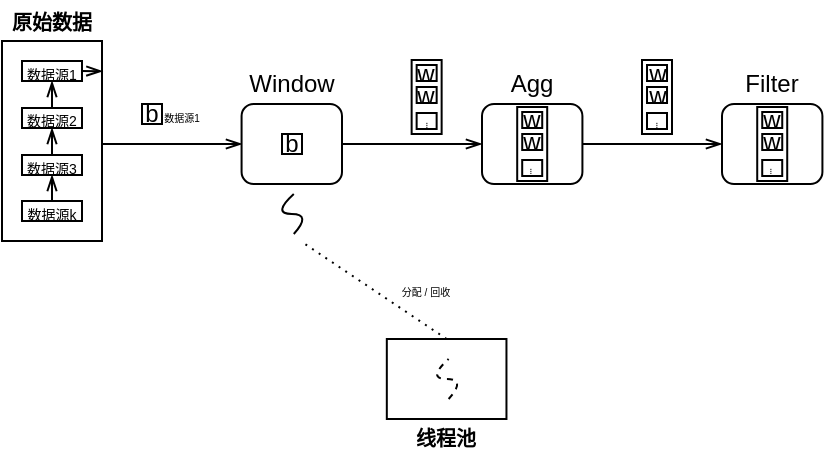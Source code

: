 <mxfile version="16.1.0" type="github">
  <diagram id="yy4K6WKyhYe_ZboL2R0n" name="第 1 页">
    <mxGraphModel dx="677" dy="375" grid="1" gridSize="10" guides="1" tooltips="1" connect="1" arrows="1" fold="1" page="1" pageScale="1" pageWidth="850" pageHeight="1100" math="0" shadow="0">
      <root>
        <mxCell id="0" />
        <mxCell id="1" parent="0" />
        <mxCell id="WE8VuPPP_bmdkz0ns6AH-1" value="" style="rounded=0;whiteSpace=wrap;html=1;fontSize=10;strokeWidth=1;" vertex="1" parent="1">
          <mxGeometry x="40" y="328.5" width="50" height="100" as="geometry" />
        </mxCell>
        <mxCell id="WE8VuPPP_bmdkz0ns6AH-2" value="&lt;font style=&quot;font-size: 7px&quot;&gt;数据源1&lt;/font&gt;" style="rounded=0;whiteSpace=wrap;html=1;fontSize=10;strokeWidth=1;" vertex="1" parent="1">
          <mxGeometry x="50.0" y="338.5" width="30" height="10" as="geometry" />
        </mxCell>
        <mxCell id="WE8VuPPP_bmdkz0ns6AH-3" value="&lt;font style=&quot;font-size: 7px&quot;&gt;数据源2&lt;/font&gt;" style="rounded=0;whiteSpace=wrap;html=1;fontSize=10;strokeWidth=1;" vertex="1" parent="1">
          <mxGeometry x="50" y="362" width="30" height="10" as="geometry" />
        </mxCell>
        <mxCell id="WE8VuPPP_bmdkz0ns6AH-4" value="&lt;font style=&quot;font-size: 7px&quot;&gt;数据源k&lt;/font&gt;" style="rounded=0;whiteSpace=wrap;html=1;fontSize=10;strokeWidth=1;" vertex="1" parent="1">
          <mxGeometry x="50.0" y="408.5" width="30" height="10" as="geometry" />
        </mxCell>
        <mxCell id="WE8VuPPP_bmdkz0ns6AH-5" value="&lt;font style=&quot;font-size: 10px&quot;&gt;&lt;b&gt;原始数据&lt;/b&gt;&lt;/font&gt;" style="text;html=1;strokeColor=none;fillColor=none;align=center;verticalAlign=middle;whiteSpace=wrap;rounded=0;sketch=0;" vertex="1" parent="1">
          <mxGeometry x="40.86" y="308.5" width="48.29" height="20" as="geometry" />
        </mxCell>
        <mxCell id="WE8VuPPP_bmdkz0ns6AH-6" value="&lt;font style=&quot;font-size: 7px&quot;&gt;数据源3&lt;/font&gt;" style="rounded=0;whiteSpace=wrap;html=1;fontSize=10;strokeWidth=1;" vertex="1" parent="1">
          <mxGeometry x="50.0" y="385.5" width="30" height="10" as="geometry" />
        </mxCell>
        <mxCell id="WE8VuPPP_bmdkz0ns6AH-7" value="" style="rounded=0;whiteSpace=wrap;html=1;" vertex="1" parent="1">
          <mxGeometry x="232.41" y="477.5" width="59.82" height="40" as="geometry" />
        </mxCell>
        <mxCell id="WE8VuPPP_bmdkz0ns6AH-8" value="" style="curved=1;endArrow=none;html=1;endFill=0;" edge="1" parent="1">
          <mxGeometry width="50" height="50" relative="1" as="geometry">
            <mxPoint x="185.89" y="425" as="sourcePoint" />
            <mxPoint x="185.89" y="405" as="targetPoint" />
            <Array as="points">
              <mxPoint x="194.89" y="415" />
              <mxPoint x="174.89" y="415" />
            </Array>
          </mxGeometry>
        </mxCell>
        <mxCell id="WE8VuPPP_bmdkz0ns6AH-9" value="&lt;b&gt;&lt;font style=&quot;font-size: 10px&quot;&gt;线程池&lt;/font&gt;&lt;/b&gt;" style="text;html=1;strokeColor=none;fillColor=none;align=center;verticalAlign=middle;whiteSpace=wrap;rounded=0;sketch=0;fontSize=8;" vertex="1" parent="1">
          <mxGeometry x="242.2" y="517.5" width="40.25" height="19" as="geometry" />
        </mxCell>
        <mxCell id="WE8VuPPP_bmdkz0ns6AH-10" value="" style="endArrow=openThin;html=1;strokeWidth=1;endFill=0;" edge="1" parent="1">
          <mxGeometry width="50" height="50" relative="1" as="geometry">
            <mxPoint x="90" y="380" as="sourcePoint" />
            <mxPoint x="160" y="380" as="targetPoint" />
          </mxGeometry>
        </mxCell>
        <mxCell id="WE8VuPPP_bmdkz0ns6AH-23" value="" style="edgeStyle=orthogonalEdgeStyle;rounded=0;orthogonalLoop=1;jettySize=auto;html=1;fontSize=4;endArrow=openThin;endFill=0;" edge="1" parent="1" source="WE8VuPPP_bmdkz0ns6AH-11">
          <mxGeometry relative="1" as="geometry">
            <mxPoint x="280" y="380" as="targetPoint" />
          </mxGeometry>
        </mxCell>
        <mxCell id="WE8VuPPP_bmdkz0ns6AH-11" value="" style="rounded=1;whiteSpace=wrap;html=1;" vertex="1" parent="1">
          <mxGeometry x="159.79" y="360" width="50.21" height="40" as="geometry" />
        </mxCell>
        <mxCell id="WE8VuPPP_bmdkz0ns6AH-12" value="&lt;font style=&quot;font-size: 12px;&quot;&gt;Window&lt;/font&gt;" style="text;html=1;strokeColor=none;fillColor=none;align=center;verticalAlign=middle;whiteSpace=wrap;rounded=0;" vertex="1" parent="1">
          <mxGeometry x="165" y="340" width="40" height="20" as="geometry" />
        </mxCell>
        <mxCell id="WE8VuPPP_bmdkz0ns6AH-20" value="b" style="rounded=0;whiteSpace=wrap;html=1;" vertex="1" parent="1">
          <mxGeometry x="110" y="360" width="10" height="10" as="geometry" />
        </mxCell>
        <mxCell id="WE8VuPPP_bmdkz0ns6AH-21" value="&lt;font style=&quot;font-size: 5px&quot;&gt;数据源1&lt;/font&gt;" style="text;html=1;strokeColor=none;fillColor=none;align=center;verticalAlign=middle;whiteSpace=wrap;rounded=0;" vertex="1" parent="1">
          <mxGeometry x="120" y="360" width="20" height="10" as="geometry" />
        </mxCell>
        <mxCell id="WE8VuPPP_bmdkz0ns6AH-26" value="" style="edgeStyle=orthogonalEdgeStyle;rounded=0;orthogonalLoop=1;jettySize=auto;html=1;fontSize=4;endArrow=openThin;endFill=0;" edge="1" parent="1" source="WE8VuPPP_bmdkz0ns6AH-22">
          <mxGeometry relative="1" as="geometry">
            <mxPoint x="400" y="380" as="targetPoint" />
          </mxGeometry>
        </mxCell>
        <mxCell id="WE8VuPPP_bmdkz0ns6AH-22" value="" style="rounded=1;whiteSpace=wrap;html=1;" vertex="1" parent="1">
          <mxGeometry x="280" y="360" width="50.21" height="40" as="geometry" />
        </mxCell>
        <mxCell id="WE8VuPPP_bmdkz0ns6AH-24" value="&lt;font style=&quot;font-size: 12px&quot;&gt;Agg&lt;/font&gt;" style="text;html=1;strokeColor=none;fillColor=none;align=center;verticalAlign=middle;whiteSpace=wrap;rounded=0;" vertex="1" parent="1">
          <mxGeometry x="285.1" y="340" width="40" height="20" as="geometry" />
        </mxCell>
        <mxCell id="WE8VuPPP_bmdkz0ns6AH-25" value="" style="rounded=1;whiteSpace=wrap;html=1;" vertex="1" parent="1">
          <mxGeometry x="400.0" y="360" width="50.21" height="40" as="geometry" />
        </mxCell>
        <mxCell id="WE8VuPPP_bmdkz0ns6AH-27" value="&lt;font style=&quot;font-size: 12px&quot;&gt;Filter&lt;/font&gt;" style="text;html=1;strokeColor=none;fillColor=none;align=center;verticalAlign=middle;whiteSpace=wrap;rounded=0;" vertex="1" parent="1">
          <mxGeometry x="405.1" y="340" width="40" height="20" as="geometry" />
        </mxCell>
        <mxCell id="WE8VuPPP_bmdkz0ns6AH-28" value="" style="curved=1;endArrow=none;html=1;endFill=0;dashed=1;" edge="1" parent="1">
          <mxGeometry width="50" height="50" relative="1" as="geometry">
            <mxPoint x="263.32" y="507.5" as="sourcePoint" />
            <mxPoint x="263.32" y="487.5" as="targetPoint" />
            <Array as="points">
              <mxPoint x="272.32" y="497.5" />
              <mxPoint x="252.32" y="497.5" />
            </Array>
          </mxGeometry>
        </mxCell>
        <mxCell id="WE8VuPPP_bmdkz0ns6AH-29" value="" style="endArrow=none;dashed=1;html=1;dashPattern=1 3;strokeWidth=1;rounded=0;fontSize=4;exitX=0.5;exitY=0;exitDx=0;exitDy=0;" edge="1" parent="1" source="WE8VuPPP_bmdkz0ns6AH-7">
          <mxGeometry width="50" height="50" relative="1" as="geometry">
            <mxPoint x="182.41" y="498.5" as="sourcePoint" />
            <mxPoint x="190" y="429" as="targetPoint" />
          </mxGeometry>
        </mxCell>
        <mxCell id="WE8VuPPP_bmdkz0ns6AH-30" value="&lt;font style=&quot;font-size: 5px&quot;&gt;分配 / 回收&lt;/font&gt;" style="text;html=1;strokeColor=none;fillColor=none;align=center;verticalAlign=middle;whiteSpace=wrap;rounded=0;fontSize=4;" vertex="1" parent="1">
          <mxGeometry x="237.41" y="448.5" width="29.96" height="10" as="geometry" />
        </mxCell>
        <mxCell id="WE8VuPPP_bmdkz0ns6AH-31" value="b" style="rounded=0;whiteSpace=wrap;html=1;" vertex="1" parent="1">
          <mxGeometry x="180" y="375" width="10" height="10" as="geometry" />
        </mxCell>
        <mxCell id="WE8VuPPP_bmdkz0ns6AH-32" value="" style="rounded=0;whiteSpace=wrap;html=1;fontSize=5;" vertex="1" parent="1">
          <mxGeometry x="297.6" y="361.5" width="15" height="37" as="geometry" />
        </mxCell>
        <mxCell id="WE8VuPPP_bmdkz0ns6AH-33" value="w" style="rounded=0;whiteSpace=wrap;html=1;" vertex="1" parent="1">
          <mxGeometry x="300.11" y="364" width="10" height="8" as="geometry" />
        </mxCell>
        <mxCell id="WE8VuPPP_bmdkz0ns6AH-34" value="w" style="rounded=0;whiteSpace=wrap;html=1;" vertex="1" parent="1">
          <mxGeometry x="300.11" y="375" width="10" height="8" as="geometry" />
        </mxCell>
        <mxCell id="WE8VuPPP_bmdkz0ns6AH-35" value="" style="rounded=0;whiteSpace=wrap;html=1;" vertex="1" parent="1">
          <mxGeometry x="300.1" y="388" width="10" height="8" as="geometry" />
        </mxCell>
        <mxCell id="WE8VuPPP_bmdkz0ns6AH-36" value="&lt;p style=&quot;line-height: 0.2&quot;&gt;.&lt;br&gt;.&lt;br&gt;.&lt;/p&gt;" style="text;html=1;strokeColor=none;fillColor=none;align=center;verticalAlign=middle;whiteSpace=wrap;rounded=0;fontSize=5;" vertex="1" parent="1">
          <mxGeometry x="301.41" y="388" width="7.39" height="8" as="geometry" />
        </mxCell>
        <mxCell id="WE8VuPPP_bmdkz0ns6AH-38" value="" style="rounded=0;whiteSpace=wrap;html=1;fontSize=5;" vertex="1" parent="1">
          <mxGeometry x="244.82" y="338" width="15" height="37" as="geometry" />
        </mxCell>
        <mxCell id="WE8VuPPP_bmdkz0ns6AH-39" value="w" style="rounded=0;whiteSpace=wrap;html=1;" vertex="1" parent="1">
          <mxGeometry x="247.33" y="340.5" width="10" height="8" as="geometry" />
        </mxCell>
        <mxCell id="WE8VuPPP_bmdkz0ns6AH-40" value="w" style="rounded=0;whiteSpace=wrap;html=1;" vertex="1" parent="1">
          <mxGeometry x="247.33" y="351.5" width="10" height="8" as="geometry" />
        </mxCell>
        <mxCell id="WE8VuPPP_bmdkz0ns6AH-41" value="" style="rounded=0;whiteSpace=wrap;html=1;" vertex="1" parent="1">
          <mxGeometry x="247.32" y="364.5" width="10" height="8" as="geometry" />
        </mxCell>
        <mxCell id="WE8VuPPP_bmdkz0ns6AH-42" value="&lt;p style=&quot;line-height: 0.2&quot;&gt;.&lt;br&gt;.&lt;br&gt;.&lt;/p&gt;" style="text;html=1;strokeColor=none;fillColor=none;align=center;verticalAlign=middle;whiteSpace=wrap;rounded=0;fontSize=5;" vertex="1" parent="1">
          <mxGeometry x="248.63" y="364.5" width="7.39" height="8" as="geometry" />
        </mxCell>
        <mxCell id="WE8VuPPP_bmdkz0ns6AH-43" value="" style="rounded=0;whiteSpace=wrap;html=1;fontSize=5;" vertex="1" parent="1">
          <mxGeometry x="360" y="338" width="15" height="37" as="geometry" />
        </mxCell>
        <mxCell id="WE8VuPPP_bmdkz0ns6AH-44" value="w" style="rounded=0;whiteSpace=wrap;html=1;" vertex="1" parent="1">
          <mxGeometry x="362.51" y="340.5" width="10" height="8" as="geometry" />
        </mxCell>
        <mxCell id="WE8VuPPP_bmdkz0ns6AH-45" value="w" style="rounded=0;whiteSpace=wrap;html=1;" vertex="1" parent="1">
          <mxGeometry x="362.51" y="351.5" width="10" height="8" as="geometry" />
        </mxCell>
        <mxCell id="WE8VuPPP_bmdkz0ns6AH-46" value="" style="rounded=0;whiteSpace=wrap;html=1;" vertex="1" parent="1">
          <mxGeometry x="362.5" y="364.5" width="10" height="8" as="geometry" />
        </mxCell>
        <mxCell id="WE8VuPPP_bmdkz0ns6AH-47" value="&lt;p style=&quot;line-height: 0.2&quot;&gt;.&lt;br&gt;.&lt;br&gt;.&lt;/p&gt;" style="text;html=1;strokeColor=none;fillColor=none;align=center;verticalAlign=middle;whiteSpace=wrap;rounded=0;fontSize=5;" vertex="1" parent="1">
          <mxGeometry x="363.81" y="364.5" width="7.39" height="8" as="geometry" />
        </mxCell>
        <mxCell id="WE8VuPPP_bmdkz0ns6AH-48" value="" style="rounded=0;whiteSpace=wrap;html=1;fontSize=5;" vertex="1" parent="1">
          <mxGeometry x="417.61" y="361.5" width="15" height="37" as="geometry" />
        </mxCell>
        <mxCell id="WE8VuPPP_bmdkz0ns6AH-49" value="w" style="rounded=0;whiteSpace=wrap;html=1;" vertex="1" parent="1">
          <mxGeometry x="420.12" y="364" width="10" height="8" as="geometry" />
        </mxCell>
        <mxCell id="WE8VuPPP_bmdkz0ns6AH-50" value="w" style="rounded=0;whiteSpace=wrap;html=1;" vertex="1" parent="1">
          <mxGeometry x="420.12" y="375" width="10" height="8" as="geometry" />
        </mxCell>
        <mxCell id="WE8VuPPP_bmdkz0ns6AH-51" value="" style="rounded=0;whiteSpace=wrap;html=1;" vertex="1" parent="1">
          <mxGeometry x="420.11" y="388" width="10" height="8" as="geometry" />
        </mxCell>
        <mxCell id="WE8VuPPP_bmdkz0ns6AH-52" value="&lt;p style=&quot;line-height: 0.2&quot;&gt;.&lt;br&gt;.&lt;br&gt;.&lt;/p&gt;" style="text;html=1;strokeColor=none;fillColor=none;align=center;verticalAlign=middle;whiteSpace=wrap;rounded=0;fontSize=5;" vertex="1" parent="1">
          <mxGeometry x="421.42" y="388" width="7.39" height="8" as="geometry" />
        </mxCell>
        <mxCell id="WE8VuPPP_bmdkz0ns6AH-53" value="" style="endArrow=openThin;html=1;rounded=0;fontSize=5;strokeWidth=1;endFill=0;exitX=0.5;exitY=0;exitDx=0;exitDy=0;entryX=0.5;entryY=1;entryDx=0;entryDy=0;" edge="1" parent="1" source="WE8VuPPP_bmdkz0ns6AH-4" target="WE8VuPPP_bmdkz0ns6AH-6">
          <mxGeometry width="50" height="50" relative="1" as="geometry">
            <mxPoint x="90" y="448.5" as="sourcePoint" />
            <mxPoint x="140" y="398.5" as="targetPoint" />
          </mxGeometry>
        </mxCell>
        <mxCell id="WE8VuPPP_bmdkz0ns6AH-54" value="" style="endArrow=openThin;html=1;rounded=0;fontSize=5;strokeWidth=1;endFill=0;entryX=0.5;entryY=1;entryDx=0;entryDy=0;exitX=0.5;exitY=0;exitDx=0;exitDy=0;" edge="1" parent="1" source="WE8VuPPP_bmdkz0ns6AH-6" target="WE8VuPPP_bmdkz0ns6AH-3">
          <mxGeometry width="50" height="50" relative="1" as="geometry">
            <mxPoint x="65" y="388.5" as="sourcePoint" />
            <mxPoint x="64.92" y="378.5" as="targetPoint" />
          </mxGeometry>
        </mxCell>
        <mxCell id="WE8VuPPP_bmdkz0ns6AH-55" value="" style="endArrow=openThin;html=1;rounded=0;fontSize=5;strokeWidth=1;endFill=0;exitX=0.5;exitY=0;exitDx=0;exitDy=0;" edge="1" parent="1" source="WE8VuPPP_bmdkz0ns6AH-3">
          <mxGeometry width="50" height="50" relative="1" as="geometry">
            <mxPoint x="64.92" y="359" as="sourcePoint" />
            <mxPoint x="65" y="348.5" as="targetPoint" />
          </mxGeometry>
        </mxCell>
        <mxCell id="WE8VuPPP_bmdkz0ns6AH-56" value="" style="endArrow=openThin;html=1;rounded=0;fontSize=5;strokeWidth=1;endFill=0;exitX=1;exitY=0.5;exitDx=0;exitDy=0;entryX=1.004;entryY=0.151;entryDx=0;entryDy=0;entryPerimeter=0;" edge="1" parent="1" source="WE8VuPPP_bmdkz0ns6AH-2" target="WE8VuPPP_bmdkz0ns6AH-1">
          <mxGeometry width="50" height="50" relative="1" as="geometry">
            <mxPoint x="75" y="372.0" as="sourcePoint" />
            <mxPoint x="75" y="358.5" as="targetPoint" />
          </mxGeometry>
        </mxCell>
      </root>
    </mxGraphModel>
  </diagram>
</mxfile>
